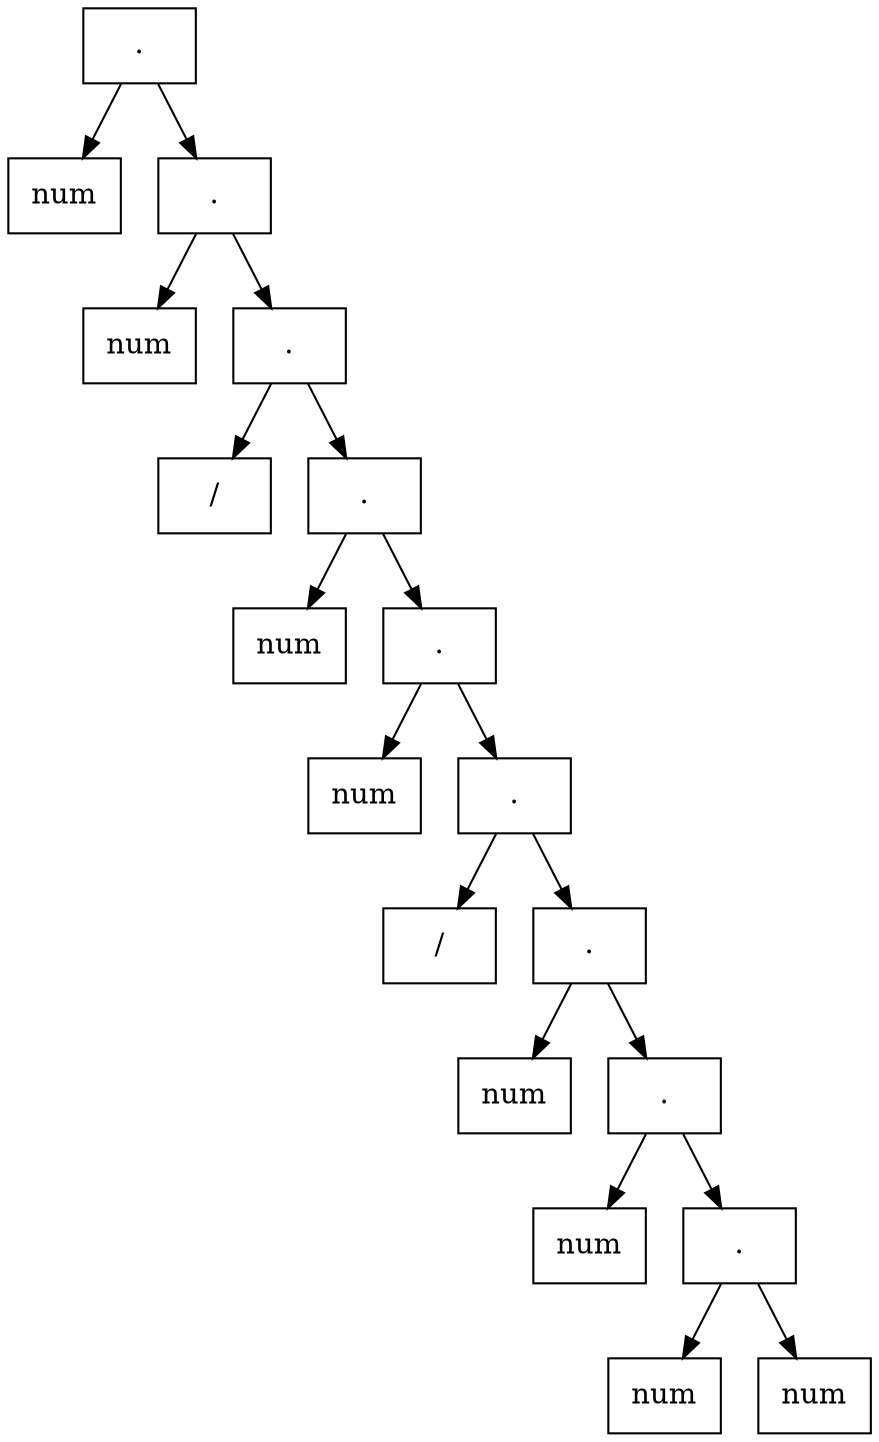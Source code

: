 digraph G{
rankdir=UD
node[shape=box]
concentrate=true
nodo32 [ label ="."];
nodo14[label="num"];
nodo32->nodo14;
nodo31 [ label ="."];
nodo15[label="num"];
nodo31->nodo15;
nodo30 [ label ="."];
nodo16[label="/"];
nodo30->nodo16;
nodo29 [ label ="."];
nodo17[label="num"];
nodo29->nodo17;
nodo28 [ label ="."];
nodo18[label="num"];
nodo28->nodo18;
nodo27 [ label ="."];
nodo19[label="/"];
nodo27->nodo19;
nodo26 [ label ="."];
nodo20[label="num"];
nodo26->nodo20;
nodo25 [ label ="."];
nodo21[label="num"];
nodo25->nodo21;
nodo24 [ label ="."];
nodo22[label="num"];
nodo24->nodo22;
nodo23[label="num"];
nodo24->nodo23;
nodo25->nodo24;
nodo26->nodo25;
nodo27->nodo26;
nodo28->nodo27;
nodo29->nodo28;
nodo30->nodo29;
nodo31->nodo30;
nodo32->nodo31;

}
